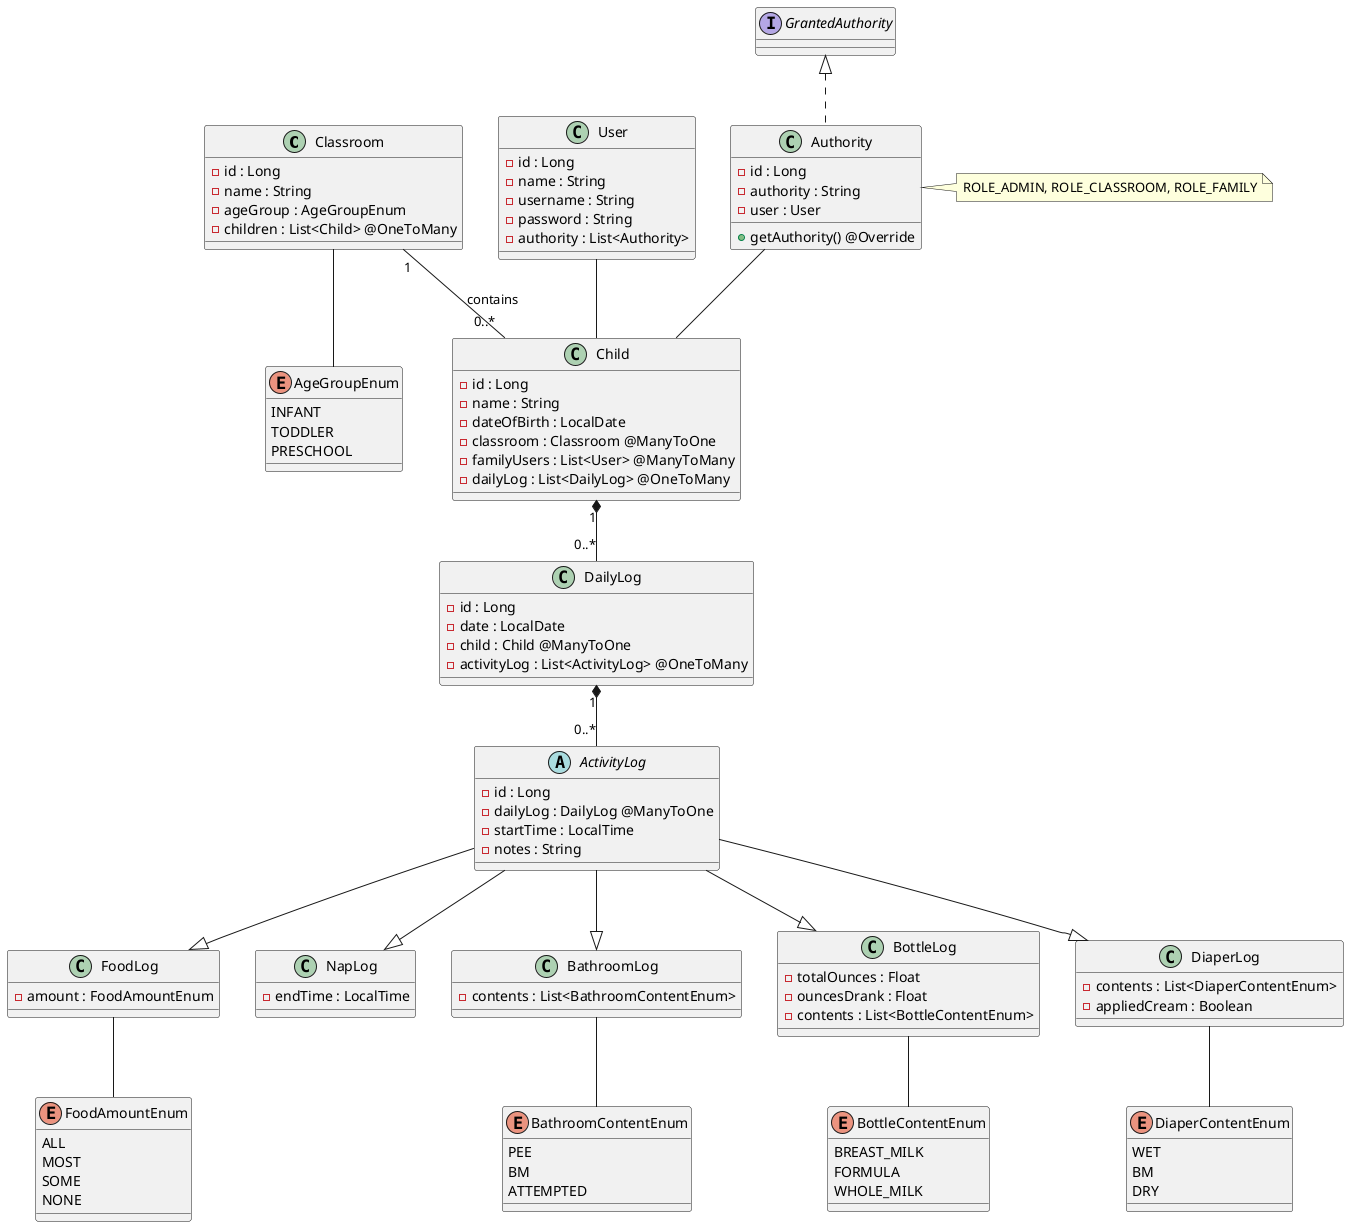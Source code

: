 @startuml
class Classroom {
-id : Long
-name : String
-ageGroup : AgeGroupEnum
-children : List<Child> @OneToMany
}

class User {
-id : Long
-name : String
-username : String
-password : String
-authority : List<Authority>
}

class Authority implements GrantedAuthority {
-id : Long
-authority : String
-user : User

+getAuthority() @Override
}

class Child {
-id : Long
-name : String
-dateOfBirth : LocalDate
-classroom : Classroom @ManyToOne
-familyUsers : List<User> @ManyToMany
-dailyLog : List<DailyLog> @OneToMany
}

class DailyLog {
-id : Long
-date : LocalDate
-child : Child @ManyToOne
-activityLog : List<ActivityLog> @OneToMany
}

abstract class ActivityLog {
-id : Long
-dailyLog : DailyLog @ManyToOne
-startTime : LocalTime
-notes : String
}

class FoodLog {
-amount : FoodAmountEnum
}

class NapLog {
-endTime : LocalTime
}

class BathroomLog {
-contents : List<BathroomContentEnum>
}

class BottleLog {
-totalOunces : Float
-ouncesDrank : Float
-contents : List<BottleContentEnum>
}

class DiaperLog {
-contents : List<DiaperContentEnum>
-appliedCream : Boolean
}

enum DiaperContentEnum {
WET
BM
DRY
}

enum AgeGroupEnum {
INFANT
TODDLER
PRESCHOOL
}

enum BottleContentEnum {
BREAST_MILK
FORMULA
WHOLE_MILK
}

enum BathroomContentEnum {
PEE
BM
ATTEMPTED
}

enum FoodAmountEnum {
ALL
MOST
SOME
NONE
}


User -- Child
Authority -- Child
Classroom "1" -- "0..*" Child : contains
Classroom -- AgeGroupEnum
Child "1" *-- "0..*" DailyLog
DailyLog "1" *-- "0..*" ActivityLog
ActivityLog --|> FoodLog
ActivityLog --|> NapLog
ActivityLog --|> DiaperLog
ActivityLog --|> BottleLog
ActivityLog --|> BathroomLog
FoodLog -- FoodAmountEnum
BathroomLog -- BathroomContentEnum
BottleLog -- BottleContentEnum
DiaperLog -- DiaperContentEnum

note right of Authority : ROLE_ADMIN, ROLE_CLASSROOM, ROLE_FAMILY
@enduml
